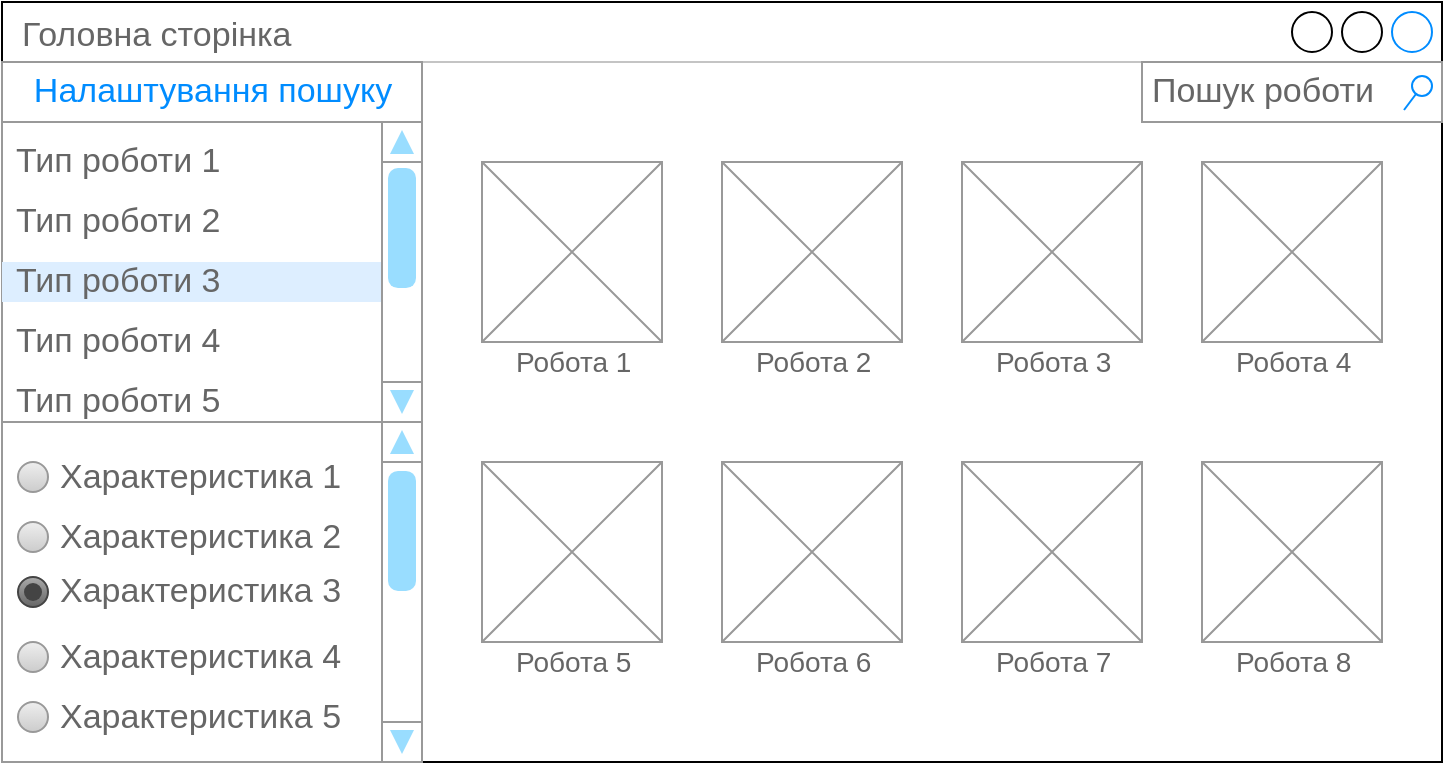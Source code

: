<mxfile version="20.4.0" type="device"><diagram id="piDafpqhtRUU5qUU-vj8" name="Page-1"><mxGraphModel dx="1173" dy="672" grid="1" gridSize="10" guides="1" tooltips="1" connect="1" arrows="1" fold="1" page="1" pageScale="1" pageWidth="827" pageHeight="1169" math="0" shadow="0"><root><mxCell id="0"/><mxCell id="1" parent="0"/><mxCell id="Qu6_RMTjMW9unL0nUDTl-44" value="Головна сторінка" style="strokeWidth=1;shadow=0;dashed=0;align=center;html=1;shape=mxgraph.mockup.containers.window;align=left;verticalAlign=top;spacingLeft=8;strokeColor2=#008cff;strokeColor3=#c4c4c4;fontColor=#666666;mainText=;fontSize=17;labelBackgroundColor=none;" vertex="1" parent="1"><mxGeometry x="360" y="60" width="720" height="380" as="geometry"/></mxCell><mxCell id="Qu6_RMTjMW9unL0nUDTl-45" value="" style="strokeWidth=1;shadow=0;dashed=0;align=center;html=1;shape=mxgraph.mockup.forms.rrect;rSize=0;strokeColor=#999999;fillColor=#ffffff;" vertex="1" parent="1"><mxGeometry x="360" y="90" width="210" height="350" as="geometry"/></mxCell><mxCell id="Qu6_RMTjMW9unL0nUDTl-46" value="Налаштування пошуку" style="strokeWidth=1;shadow=0;dashed=0;align=center;html=1;shape=mxgraph.mockup.forms.rrect;rSize=0;strokeColor=#999999;fontColor=#008cff;fontSize=17;fillColor=#ffffff;resizeWidth=1;" vertex="1" parent="Qu6_RMTjMW9unL0nUDTl-45"><mxGeometry width="210.0" height="30" relative="1" as="geometry"/></mxCell><mxCell id="Qu6_RMTjMW9unL0nUDTl-47" value="Тип роботи 1" style="strokeWidth=1;shadow=0;dashed=0;align=center;html=1;shape=mxgraph.mockup.forms.anchor;fontSize=17;fontColor=#666666;align=left;spacingLeft=5;resizeWidth=1;" vertex="1" parent="Qu6_RMTjMW9unL0nUDTl-45"><mxGeometry width="210.0" height="20" relative="1" as="geometry"><mxPoint y="40" as="offset"/></mxGeometry></mxCell><mxCell id="Qu6_RMTjMW9unL0nUDTl-48" value="Тип роботи 2" style="strokeWidth=1;shadow=0;dashed=0;align=center;html=1;shape=mxgraph.mockup.forms.anchor;fontSize=17;fontColor=#666666;align=left;spacingLeft=5;resizeWidth=1;" vertex="1" parent="Qu6_RMTjMW9unL0nUDTl-45"><mxGeometry width="210.0" height="20" relative="1" as="geometry"><mxPoint y="70" as="offset"/></mxGeometry></mxCell><mxCell id="Qu6_RMTjMW9unL0nUDTl-49" value="Тип роботи 3" style="strokeWidth=1;shadow=0;dashed=0;align=center;html=1;shape=mxgraph.mockup.forms.rrect;rSize=0;fontSize=17;fontColor=#666666;align=left;spacingLeft=5;fillColor=#ddeeff;strokeColor=none;resizeWidth=1;" vertex="1" parent="Qu6_RMTjMW9unL0nUDTl-45"><mxGeometry width="210.0" height="20" relative="1" as="geometry"><mxPoint y="100" as="offset"/></mxGeometry></mxCell><mxCell id="Qu6_RMTjMW9unL0nUDTl-50" value="Тип роботи 4" style="strokeWidth=1;shadow=0;dashed=0;align=center;html=1;shape=mxgraph.mockup.forms.anchor;fontSize=17;fontColor=#666666;align=left;spacingLeft=5;resizeWidth=1;" vertex="1" parent="Qu6_RMTjMW9unL0nUDTl-45"><mxGeometry width="210.0" height="20" relative="1" as="geometry"><mxPoint y="130" as="offset"/></mxGeometry></mxCell><mxCell id="Qu6_RMTjMW9unL0nUDTl-62" value="Тип роботи 5" style="strokeWidth=1;shadow=0;dashed=0;align=center;html=1;shape=mxgraph.mockup.forms.anchor;fontSize=17;fontColor=#666666;align=left;spacingLeft=5;resizeWidth=1;" vertex="1" parent="Qu6_RMTjMW9unL0nUDTl-45"><mxGeometry y="160.0" width="210.0" height="20" as="geometry"/></mxCell><mxCell id="Qu6_RMTjMW9unL0nUDTl-64" value="" style="verticalLabelPosition=bottom;shadow=0;dashed=0;align=center;html=1;verticalAlign=top;strokeWidth=1;shape=mxgraph.mockup.navigation.scrollBar;strokeColor=#999999;barPos=93.931;fillColor2=#99ddff;strokeColor2=none;direction=north;" vertex="1" parent="Qu6_RMTjMW9unL0nUDTl-45"><mxGeometry x="190" y="30" width="20" height="150" as="geometry"/></mxCell><mxCell id="Qu6_RMTjMW9unL0nUDTl-52" value="Пошук роботи" style="strokeWidth=1;shadow=0;dashed=0;align=center;html=1;shape=mxgraph.mockup.forms.searchBox;strokeColor=#999999;mainText=;strokeColor2=#008cff;fontColor=#666666;fontSize=17;align=left;spacingLeft=3;" vertex="1" parent="1"><mxGeometry x="930" y="90" width="150" height="30" as="geometry"/></mxCell><mxCell id="Qu6_RMTjMW9unL0nUDTl-53" value="" style="strokeWidth=1;shadow=0;dashed=0;align=center;html=1;shape=mxgraph.mockup.forms.rrect;rSize=0;strokeColor=#999999;fillColor=#ffffff;recursiveResize=0;" vertex="1" parent="1"><mxGeometry x="360" y="270" width="210" height="170" as="geometry"/></mxCell><mxCell id="Qu6_RMTjMW9unL0nUDTl-54" value="Характеристика 1" style="shape=ellipse;rSize=0;fillColor=#eeeeee;strokeColor=#999999;gradientColor=#cccccc;html=1;align=left;spacingLeft=4;fontSize=17;fontColor=#666666;labelPosition=right;" vertex="1" parent="Qu6_RMTjMW9unL0nUDTl-53"><mxGeometry x="8" y="20" width="15" height="15" as="geometry"/></mxCell><mxCell id="Qu6_RMTjMW9unL0nUDTl-55" value="Характеристика 2" style="shape=ellipse;rSize=0;fillColor=#eeeeee;strokeColor=#999999;gradientColor=#cccccc;html=1;align=left;spacingLeft=4;fontSize=17;fontColor=#666666;labelPosition=right;" vertex="1" parent="Qu6_RMTjMW9unL0nUDTl-53"><mxGeometry x="8" y="50" width="15" height="15" as="geometry"/></mxCell><mxCell id="Qu6_RMTjMW9unL0nUDTl-56" value="&lt;span style=&quot;color: rgb(102, 102, 102);&quot;&gt;Характеристика 3&lt;/span&gt;" style="shape=ellipse;rSize=0;fillColor=#aaaaaa;strokeColor=#444444;gradientColor=#666666;html=1;align=left;spacingLeft=4;fontSize=17;fontColor=#008cff;labelPosition=right;" vertex="1" parent="Qu6_RMTjMW9unL0nUDTl-53"><mxGeometry x="8" y="77.5" width="15" height="15" as="geometry"/></mxCell><mxCell id="Qu6_RMTjMW9unL0nUDTl-57" value="" style="shape=ellipse;fillColor=#444444;strokeColor=none;html=1;" vertex="1" parent="Qu6_RMTjMW9unL0nUDTl-56"><mxGeometry x="3" y="3" width="9" height="9" as="geometry"/></mxCell><mxCell id="Qu6_RMTjMW9unL0nUDTl-58" value="Характеристика 4" style="shape=ellipse;rSize=0;fillColor=#eeeeee;strokeColor=#999999;gradientColor=#cccccc;html=1;align=left;spacingLeft=4;fontSize=17;fontColor=#666666;labelPosition=right;" vertex="1" parent="Qu6_RMTjMW9unL0nUDTl-53"><mxGeometry x="8" y="110" width="15" height="15" as="geometry"/></mxCell><mxCell id="Qu6_RMTjMW9unL0nUDTl-61" value="" style="verticalLabelPosition=bottom;shadow=0;dashed=0;align=center;html=1;verticalAlign=top;strokeWidth=1;shape=mxgraph.mockup.navigation.scrollBar;strokeColor=#999999;barPos=93.613;fillColor2=#99ddff;strokeColor2=none;direction=north;" vertex="1" parent="Qu6_RMTjMW9unL0nUDTl-53"><mxGeometry x="190" width="20" height="170" as="geometry"/></mxCell><mxCell id="Qu6_RMTjMW9unL0nUDTl-63" value="Характеристика 5" style="shape=ellipse;rSize=0;fillColor=#eeeeee;strokeColor=#999999;gradientColor=#cccccc;html=1;align=left;spacingLeft=4;fontSize=17;fontColor=#666666;labelPosition=right;" vertex="1" parent="Qu6_RMTjMW9unL0nUDTl-53"><mxGeometry x="8" y="140" width="15" height="15" as="geometry"/></mxCell><mxCell id="Qu6_RMTjMW9unL0nUDTl-65" value="" style="verticalLabelPosition=bottom;shadow=0;dashed=0;align=center;html=1;verticalAlign=top;strokeWidth=1;shape=mxgraph.mockup.graphics.simpleIcon;strokeColor=#999999;" vertex="1" parent="1"><mxGeometry x="600" y="140" width="90" height="90" as="geometry"/></mxCell><mxCell id="Qu6_RMTjMW9unL0nUDTl-66" value="" style="verticalLabelPosition=bottom;shadow=0;dashed=0;align=center;html=1;verticalAlign=top;strokeWidth=1;shape=mxgraph.mockup.graphics.simpleIcon;strokeColor=#999999;" vertex="1" parent="1"><mxGeometry x="720" y="140" width="90" height="90" as="geometry"/></mxCell><mxCell id="Qu6_RMTjMW9unL0nUDTl-67" value="" style="verticalLabelPosition=bottom;shadow=0;dashed=0;align=center;html=1;verticalAlign=top;strokeWidth=1;shape=mxgraph.mockup.graphics.simpleIcon;strokeColor=#999999;" vertex="1" parent="1"><mxGeometry x="840" y="140" width="90" height="90" as="geometry"/></mxCell><mxCell id="Qu6_RMTjMW9unL0nUDTl-68" value="" style="verticalLabelPosition=bottom;shadow=0;dashed=0;align=center;html=1;verticalAlign=top;strokeWidth=1;shape=mxgraph.mockup.graphics.simpleIcon;strokeColor=#999999;" vertex="1" parent="1"><mxGeometry x="960" y="140" width="90" height="90" as="geometry"/></mxCell><mxCell id="Qu6_RMTjMW9unL0nUDTl-69" value="" style="verticalLabelPosition=bottom;shadow=0;dashed=0;align=center;html=1;verticalAlign=top;strokeWidth=1;shape=mxgraph.mockup.graphics.simpleIcon;strokeColor=#999999;" vertex="1" parent="1"><mxGeometry x="600" y="290" width="90" height="90" as="geometry"/></mxCell><mxCell id="Qu6_RMTjMW9unL0nUDTl-70" value="" style="verticalLabelPosition=bottom;shadow=0;dashed=0;align=center;html=1;verticalAlign=top;strokeWidth=1;shape=mxgraph.mockup.graphics.simpleIcon;strokeColor=#999999;" vertex="1" parent="1"><mxGeometry x="720" y="290" width="90" height="90" as="geometry"/></mxCell><mxCell id="Qu6_RMTjMW9unL0nUDTl-71" value="" style="verticalLabelPosition=bottom;shadow=0;dashed=0;align=center;html=1;verticalAlign=top;strokeWidth=1;shape=mxgraph.mockup.graphics.simpleIcon;strokeColor=#999999;" vertex="1" parent="1"><mxGeometry x="840" y="290" width="90" height="90" as="geometry"/></mxCell><mxCell id="Qu6_RMTjMW9unL0nUDTl-72" value="" style="verticalLabelPosition=bottom;shadow=0;dashed=0;align=center;html=1;verticalAlign=top;strokeWidth=1;shape=mxgraph.mockup.graphics.simpleIcon;strokeColor=#999999;" vertex="1" parent="1"><mxGeometry x="960" y="290" width="90" height="90" as="geometry"/></mxCell><mxCell id="Qu6_RMTjMW9unL0nUDTl-74" value="&lt;font style=&quot;font-size: 14px;&quot;&gt;Робота 1&lt;/font&gt;" style="strokeWidth=1;shadow=0;dashed=0;align=center;html=1;shape=mxgraph.mockup.forms.anchor;fontSize=17;fontColor=#666666;align=left;spacingLeft=5;resizeWidth=1;" vertex="1" parent="1"><mxGeometry x="610" y="230" width="70" height="20" as="geometry"/></mxCell><mxCell id="Qu6_RMTjMW9unL0nUDTl-75" value="&lt;font style=&quot;font-size: 14px;&quot;&gt;Робота 2&lt;/font&gt;" style="strokeWidth=1;shadow=0;dashed=0;align=center;html=1;shape=mxgraph.mockup.forms.anchor;fontSize=17;fontColor=#666666;align=left;spacingLeft=5;resizeWidth=1;" vertex="1" parent="1"><mxGeometry x="730" y="230" width="70" height="20" as="geometry"/></mxCell><mxCell id="Qu6_RMTjMW9unL0nUDTl-76" value="&lt;font style=&quot;font-size: 14px;&quot;&gt;Робота 3&lt;/font&gt;" style="strokeWidth=1;shadow=0;dashed=0;align=center;html=1;shape=mxgraph.mockup.forms.anchor;fontSize=17;fontColor=#666666;align=left;spacingLeft=5;resizeWidth=1;" vertex="1" parent="1"><mxGeometry x="850" y="230" width="70" height="20" as="geometry"/></mxCell><mxCell id="Qu6_RMTjMW9unL0nUDTl-77" value="&lt;font style=&quot;font-size: 14px;&quot;&gt;Робота 4&lt;/font&gt;" style="strokeWidth=1;shadow=0;dashed=0;align=center;html=1;shape=mxgraph.mockup.forms.anchor;fontSize=17;fontColor=#666666;align=left;spacingLeft=5;resizeWidth=1;" vertex="1" parent="1"><mxGeometry x="970" y="230" width="70" height="20" as="geometry"/></mxCell><mxCell id="Qu6_RMTjMW9unL0nUDTl-78" value="&lt;font style=&quot;font-size: 14px;&quot;&gt;Робота 5&lt;/font&gt;" style="strokeWidth=1;shadow=0;dashed=0;align=center;html=1;shape=mxgraph.mockup.forms.anchor;fontSize=17;fontColor=#666666;align=left;spacingLeft=5;resizeWidth=1;" vertex="1" parent="1"><mxGeometry x="610" y="380" width="70" height="20" as="geometry"/></mxCell><mxCell id="Qu6_RMTjMW9unL0nUDTl-79" value="&lt;font style=&quot;font-size: 14px;&quot;&gt;Робота 6&lt;/font&gt;" style="strokeWidth=1;shadow=0;dashed=0;align=center;html=1;shape=mxgraph.mockup.forms.anchor;fontSize=17;fontColor=#666666;align=left;spacingLeft=5;resizeWidth=1;" vertex="1" parent="1"><mxGeometry x="730" y="380" width="70" height="20" as="geometry"/></mxCell><mxCell id="Qu6_RMTjMW9unL0nUDTl-80" value="&lt;font style=&quot;font-size: 14px;&quot;&gt;Робота 7&lt;/font&gt;" style="strokeWidth=1;shadow=0;dashed=0;align=center;html=1;shape=mxgraph.mockup.forms.anchor;fontSize=17;fontColor=#666666;align=left;spacingLeft=5;resizeWidth=1;" vertex="1" parent="1"><mxGeometry x="850" y="380" width="70" height="20" as="geometry"/></mxCell><mxCell id="Qu6_RMTjMW9unL0nUDTl-81" value="&lt;font style=&quot;font-size: 14px;&quot;&gt;Робота 8&lt;/font&gt;" style="strokeWidth=1;shadow=0;dashed=0;align=center;html=1;shape=mxgraph.mockup.forms.anchor;fontSize=17;fontColor=#666666;align=left;spacingLeft=5;resizeWidth=1;" vertex="1" parent="1"><mxGeometry x="970" y="380" width="70" height="20" as="geometry"/></mxCell></root></mxGraphModel></diagram></mxfile>